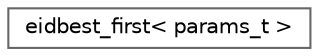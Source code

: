digraph "Graphical Class Hierarchy"
{
 // LATEX_PDF_SIZE
  bgcolor="transparent";
  edge [fontname=Helvetica,fontsize=10,labelfontname=Helvetica,labelfontsize=10];
  node [fontname=Helvetica,fontsize=10,shape=box,height=0.2,width=0.4];
  rankdir="LR";
  Node0 [id="Node000000",label="eidbest_first\< params_t \>",height=0.2,width=0.4,color="grey40", fillcolor="white", style="filled",URL="$d0/d86/structchdr_1_1solvers_1_1eidbest__first.html",tooltip="Enhanced Iterative-deepening A* search algorithm."];
}
